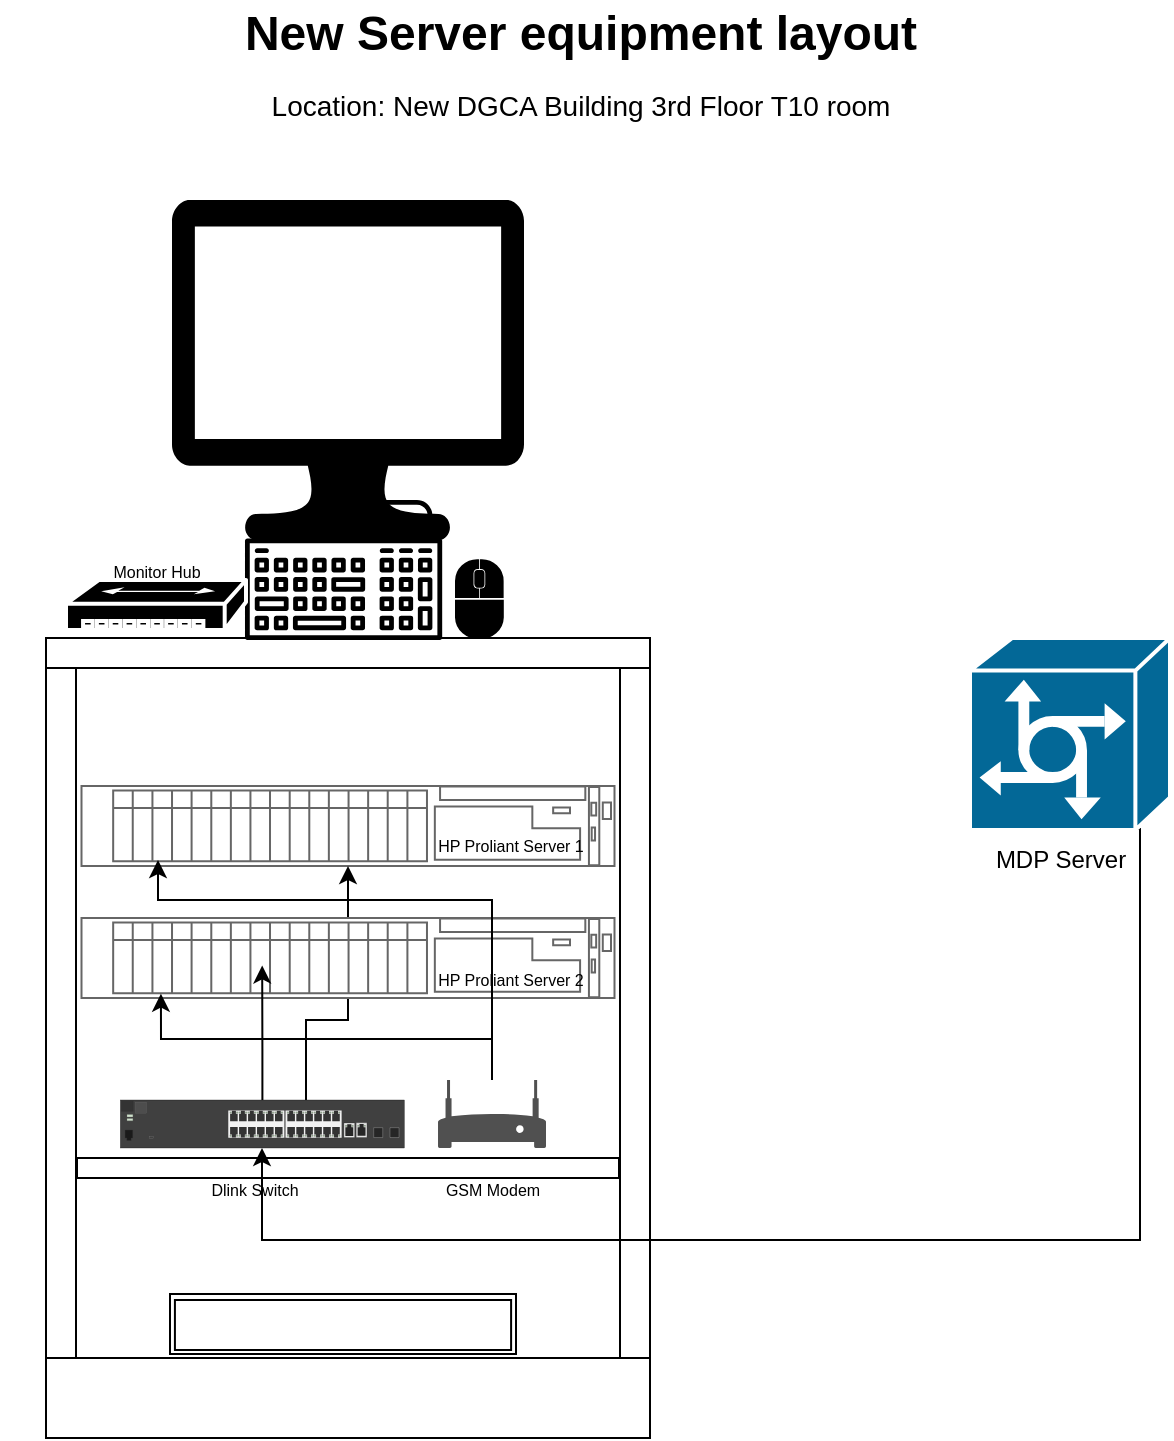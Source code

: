 <mxfile version="23.0.2" type="github">
  <diagram id="l2aKFoh6-Bn0gOPZ2l0T" name="Page-1">
    <mxGraphModel dx="1764" dy="1024" grid="1" gridSize="10" guides="1" tooltips="1" connect="1" arrows="1" fold="1" page="1" pageScale="1" pageWidth="1169" pageHeight="827" math="0" shadow="0">
      <root>
        <mxCell id="0" />
        <mxCell id="1" parent="0" />
        <mxCell id="Oku-0oDSITTrvjk2d2Vg-13" value="" style="verticalLabelPosition=bottom;dashed=0;shadow=0;html=1;align=center;verticalAlign=top;shape=mxgraph.cabinets.cabinet;hasStand=1" vertex="1" parent="1">
          <mxGeometry x="318" y="359" width="302" height="400" as="geometry" />
        </mxCell>
        <mxCell id="mpq5AgpwV83IM184FDqD-40" value="&lt;div align=&quot;center&quot;&gt;&lt;font style=&quot;font-size: 24px;&quot;&gt;New Server equipment layout&lt;/font&gt;&lt;/div&gt;" style="text;html=1;resizable=1;points=[];autosize=0;align=center;verticalAlign=top;spacingTop=-4;fontSize=20;fontStyle=1" parent="1" vertex="1">
          <mxGeometry x="295" y="40" width="580" height="30" as="geometry" />
        </mxCell>
        <mxCell id="mpq5AgpwV83IM184FDqD-41" value="&lt;div align=&quot;center&quot;&gt;Location: New DGCA Building 3rd Floor T10 room&lt;/div&gt;" style="text;html=1;resizable=1;points=[];autosize=0;align=center;verticalAlign=middle;spacingTop=-4;fontSize=14;fontStyle=0" parent="1" vertex="1">
          <mxGeometry x="295" y="80" width="580" height="30" as="geometry" />
        </mxCell>
        <mxCell id="Oku-0oDSITTrvjk2d2Vg-2" value="" style="sketch=0;pointerEvents=1;shadow=0;dashed=0;html=1;strokeColor=none;fillColor=#000000;labelPosition=center;verticalLabelPosition=bottom;verticalAlign=top;outlineConnect=0;align=center;shape=mxgraph.office.devices.lcd_monitor;" vertex="1" parent="1">
          <mxGeometry x="381" y="140" width="176" height="170" as="geometry" />
        </mxCell>
        <mxCell id="Oku-0oDSITTrvjk2d2Vg-3" value="" style="sketch=0;pointerEvents=1;shadow=0;dashed=0;html=1;strokeColor=none;fillColor=#000000;aspect=fixed;labelPosition=center;verticalLabelPosition=bottom;verticalAlign=top;align=center;outlineConnect=0;shape=mxgraph.vvd.keyboard;" vertex="1" parent="1">
          <mxGeometry x="417.49" y="290" width="98.6" height="70" as="geometry" />
        </mxCell>
        <mxCell id="Oku-0oDSITTrvjk2d2Vg-6" value="" style="sketch=0;aspect=fixed;pointerEvents=1;shadow=0;dashed=0;html=1;labelPosition=center;verticalLabelPosition=bottom;verticalAlign=top;align=center;shape=mxgraph.mscae.enterprise.mouse;fillColor=#000000;" vertex="1" parent="1">
          <mxGeometry x="523" y="320" width="23.4" height="39" as="geometry" />
        </mxCell>
        <mxCell id="Oku-0oDSITTrvjk2d2Vg-7" value="" style="sketch=0;pointerEvents=1;shadow=0;dashed=0;html=1;strokeColor=none;fillColor=#505050;labelPosition=center;verticalLabelPosition=bottom;verticalAlign=top;outlineConnect=0;align=center;shape=mxgraph.office.devices.modem;" vertex="1" parent="1">
          <mxGeometry x="514" y="580" width="54" height="34" as="geometry" />
        </mxCell>
        <mxCell id="Oku-0oDSITTrvjk2d2Vg-8" value="" style="shape=mxgraph.rack.dell.poweredge_r740;html=1;labelPosition=right;align=left;spacingLeft=15;dashed=0;shadow=0;fillColor=#ffffff;strokeColor=#666666;outlineConnect=0;" vertex="1" parent="1">
          <mxGeometry x="335.75" y="433" width="266.5" height="40" as="geometry" />
        </mxCell>
        <mxCell id="Oku-0oDSITTrvjk2d2Vg-48" style="edgeStyle=orthogonalEdgeStyle;rounded=0;orthogonalLoop=1;jettySize=auto;html=1;" edge="1" parent="1" source="Oku-0oDSITTrvjk2d2Vg-11" target="Oku-0oDSITTrvjk2d2Vg-8">
          <mxGeometry relative="1" as="geometry">
            <Array as="points">
              <mxPoint x="448" y="550" />
              <mxPoint x="469" y="550" />
            </Array>
          </mxGeometry>
        </mxCell>
        <mxCell id="Oku-0oDSITTrvjk2d2Vg-11" value="" style="html=1;verticalLabelPosition=bottom;verticalAlign=top;outlineConnect=0;shadow=0;dashed=0;shape=mxgraph.rack.hpe_aruba.switches.j9782a_2530_24_front;" vertex="1" parent="1">
          <mxGeometry x="355.17" y="590" width="142" height="24" as="geometry" />
        </mxCell>
        <mxCell id="Oku-0oDSITTrvjk2d2Vg-14" value="" style="shape=rect;dashed=0;shadow=0;html=1;whiteSpace=wrap;" vertex="1" parent="1">
          <mxGeometry x="333.5" y="619" width="271" height="10" as="geometry" />
        </mxCell>
        <mxCell id="Oku-0oDSITTrvjk2d2Vg-15" value="" style="shape=mxgraph.rack.dell.poweredge_r740;html=1;labelPosition=right;align=left;spacingLeft=15;dashed=0;shadow=0;fillColor=#ffffff;strokeColor=#666666;outlineConnect=0;" vertex="1" parent="1">
          <mxGeometry x="335.75" y="499" width="266.5" height="40" as="geometry" />
        </mxCell>
        <mxCell id="Oku-0oDSITTrvjk2d2Vg-45" style="edgeStyle=orthogonalEdgeStyle;rounded=0;orthogonalLoop=1;jettySize=auto;html=1;exitX=0.522;exitY=-0.018;exitDx=0;exitDy=0;exitPerimeter=0;" edge="1" parent="1" source="Oku-0oDSITTrvjk2d2Vg-44" target="Oku-0oDSITTrvjk2d2Vg-11">
          <mxGeometry relative="1" as="geometry">
            <Array as="points">
              <mxPoint x="865" y="660" />
              <mxPoint x="426" y="660" />
            </Array>
          </mxGeometry>
        </mxCell>
        <mxCell id="Oku-0oDSITTrvjk2d2Vg-17" value="" style="shape=mxgraph.cisco.servers.communications_server;sketch=0;html=1;pointerEvents=1;dashed=0;fillColor=#036897;strokeColor=#ffffff;strokeWidth=2;verticalLabelPosition=bottom;verticalAlign=top;align=center;outlineConnect=0;" vertex="1" parent="1">
          <mxGeometry x="780" y="359" width="100" height="96" as="geometry" />
        </mxCell>
        <mxCell id="Oku-0oDSITTrvjk2d2Vg-20" value="" style="shape=mxgraph.cisco.hubs_and_gateways.small_hub;sketch=0;html=1;pointerEvents=1;dashed=0;fillColor=#000000;strokeColor=#ffffff;strokeWidth=2;verticalLabelPosition=bottom;verticalAlign=top;align=center;outlineConnect=0;" vertex="1" parent="1">
          <mxGeometry x="328" y="330" width="90" height="25" as="geometry" />
        </mxCell>
        <mxCell id="Oku-0oDSITTrvjk2d2Vg-42" value="" style="verticalLabelPosition=bottom;align=center;dashed=0;html=1;verticalAlign=top;shape=mxgraph.pid.piping.plug;" vertex="1" parent="1">
          <mxGeometry x="380" y="687" width="173" height="30" as="geometry" />
        </mxCell>
        <mxCell id="Oku-0oDSITTrvjk2d2Vg-43" value="" style="verticalLabelPosition=bottom;align=center;dashed=0;html=1;verticalAlign=top;shape=mxgraph.pid.piping.plug;resizeHeight=1;" vertex="1" parent="1">
          <mxGeometry x="382.46" y="690" width="168.09" height="25" as="geometry" />
        </mxCell>
        <mxCell id="Oku-0oDSITTrvjk2d2Vg-21" value="" style="shape=image;html=1;verticalAlign=top;verticalLabelPosition=bottom;labelBackgroundColor=#ffffff;imageAspect=0;aspect=fixed;image=https://cdn1.iconfinder.com/data/icons/unicons-line-vol-5/24/plug-128.png" vertex="1" parent="1">
          <mxGeometry x="389" y="690" width="26" height="26" as="geometry" />
        </mxCell>
        <mxCell id="Oku-0oDSITTrvjk2d2Vg-22" value="" style="shape=image;html=1;verticalAlign=top;verticalLabelPosition=bottom;labelBackgroundColor=#ffffff;imageAspect=0;aspect=fixed;image=https://cdn1.iconfinder.com/data/icons/unicons-line-vol-5/24/plug-128.png" vertex="1" parent="1">
          <mxGeometry x="415" y="690" width="26" height="26" as="geometry" />
        </mxCell>
        <mxCell id="Oku-0oDSITTrvjk2d2Vg-37" value="" style="shape=image;html=1;verticalAlign=top;verticalLabelPosition=bottom;labelBackgroundColor=#ffffff;imageAspect=0;aspect=fixed;image=https://cdn1.iconfinder.com/data/icons/unicons-line-vol-5/24/plug-128.png" vertex="1" parent="1">
          <mxGeometry x="441" y="690" width="26" height="26" as="geometry" />
        </mxCell>
        <mxCell id="Oku-0oDSITTrvjk2d2Vg-38" value="" style="shape=image;html=1;verticalAlign=top;verticalLabelPosition=bottom;labelBackgroundColor=#ffffff;imageAspect=0;aspect=fixed;image=https://cdn1.iconfinder.com/data/icons/unicons-line-vol-5/24/plug-128.png" vertex="1" parent="1">
          <mxGeometry x="467" y="690" width="26" height="26" as="geometry" />
        </mxCell>
        <mxCell id="Oku-0oDSITTrvjk2d2Vg-39" value="" style="shape=image;html=1;verticalAlign=top;verticalLabelPosition=bottom;labelBackgroundColor=#ffffff;imageAspect=0;aspect=fixed;image=https://cdn1.iconfinder.com/data/icons/unicons-line-vol-5/24/plug-128.png" vertex="1" parent="1">
          <mxGeometry x="493" y="690" width="26" height="26" as="geometry" />
        </mxCell>
        <mxCell id="Oku-0oDSITTrvjk2d2Vg-40" value="" style="shape=image;html=1;verticalAlign=top;verticalLabelPosition=bottom;labelBackgroundColor=#ffffff;imageAspect=0;aspect=fixed;image=https://cdn1.iconfinder.com/data/icons/unicons-line-vol-5/24/plug-128.png" vertex="1" parent="1">
          <mxGeometry x="519" y="690" width="26" height="26" as="geometry" />
        </mxCell>
        <mxCell id="Oku-0oDSITTrvjk2d2Vg-44" value="&lt;div&gt;MDP Server&lt;/div&gt;" style="text;html=1;align=center;verticalAlign=middle;resizable=0;points=[];autosize=1;strokeColor=none;fillColor=none;" vertex="1" parent="1">
          <mxGeometry x="780" y="455" width="90" height="30" as="geometry" />
        </mxCell>
        <mxCell id="Oku-0oDSITTrvjk2d2Vg-46" style="edgeStyle=orthogonalEdgeStyle;rounded=0;orthogonalLoop=1;jettySize=auto;html=1;entryX=0.339;entryY=0.593;entryDx=0;entryDy=0;entryPerimeter=0;" edge="1" parent="1" source="Oku-0oDSITTrvjk2d2Vg-11" target="Oku-0oDSITTrvjk2d2Vg-15">
          <mxGeometry relative="1" as="geometry" />
        </mxCell>
        <mxCell id="Oku-0oDSITTrvjk2d2Vg-51" style="edgeStyle=orthogonalEdgeStyle;rounded=0;orthogonalLoop=1;jettySize=auto;html=1;entryX=0.149;entryY=0.946;entryDx=0;entryDy=0;entryPerimeter=0;" edge="1" parent="1" source="Oku-0oDSITTrvjk2d2Vg-7" target="Oku-0oDSITTrvjk2d2Vg-15">
          <mxGeometry relative="1" as="geometry" />
        </mxCell>
        <mxCell id="Oku-0oDSITTrvjk2d2Vg-52" style="edgeStyle=orthogonalEdgeStyle;rounded=0;orthogonalLoop=1;jettySize=auto;html=1;" edge="1" parent="1" source="Oku-0oDSITTrvjk2d2Vg-7">
          <mxGeometry relative="1" as="geometry">
            <mxPoint x="374" y="470" as="targetPoint" />
            <Array as="points">
              <mxPoint x="541" y="490" />
              <mxPoint x="374" y="490" />
            </Array>
          </mxGeometry>
        </mxCell>
        <mxCell id="Oku-0oDSITTrvjk2d2Vg-53" value="&lt;div&gt;&lt;font style=&quot;font-size: 8px;&quot;&gt;GSM Modem&lt;/font&gt;&lt;/div&gt;" style="text;html=1;align=center;verticalAlign=middle;resizable=0;points=[];autosize=1;strokeColor=none;fillColor=none;" vertex="1" parent="1">
          <mxGeometry x="506" y="619" width="70" height="30" as="geometry" />
        </mxCell>
        <mxCell id="Oku-0oDSITTrvjk2d2Vg-55" value="&lt;div&gt;&lt;font style=&quot;font-size: 8px;&quot;&gt;Dlink Switch&lt;/font&gt;&lt;/div&gt;" style="text;html=1;align=center;verticalAlign=middle;resizable=0;points=[];autosize=1;strokeColor=none;fillColor=none;" vertex="1" parent="1">
          <mxGeometry x="387" y="619" width="70" height="30" as="geometry" />
        </mxCell>
        <mxCell id="Oku-0oDSITTrvjk2d2Vg-57" value="&lt;font style=&quot;font-size: 8px;&quot;&gt;HP Proliant Server 2&lt;font&gt;&lt;br&gt;&lt;/font&gt;&lt;/font&gt;" style="text;html=1;align=center;verticalAlign=middle;resizable=0;points=[];autosize=1;strokeColor=none;fillColor=none;" vertex="1" parent="1">
          <mxGeometry x="500.25" y="514" width="100" height="30" as="geometry" />
        </mxCell>
        <mxCell id="Oku-0oDSITTrvjk2d2Vg-59" value="&lt;font style=&quot;font-size: 8px;&quot;&gt;HP Proliant Server 1&lt;br&gt;&lt;/font&gt;" style="text;html=1;align=center;verticalAlign=middle;resizable=0;points=[];autosize=1;strokeColor=none;fillColor=none;" vertex="1" parent="1">
          <mxGeometry x="499.5" y="447" width="100" height="30" as="geometry" />
        </mxCell>
        <mxCell id="Oku-0oDSITTrvjk2d2Vg-60" value="&lt;font style=&quot;font-size: 8px;&quot;&gt;Monitor Hub&lt;br&gt;&lt;/font&gt;" style="text;html=1;align=center;verticalAlign=middle;resizable=0;points=[];autosize=1;strokeColor=none;fillColor=none;" vertex="1" parent="1">
          <mxGeometry x="338" y="310" width="70" height="30" as="geometry" />
        </mxCell>
      </root>
    </mxGraphModel>
  </diagram>
</mxfile>
